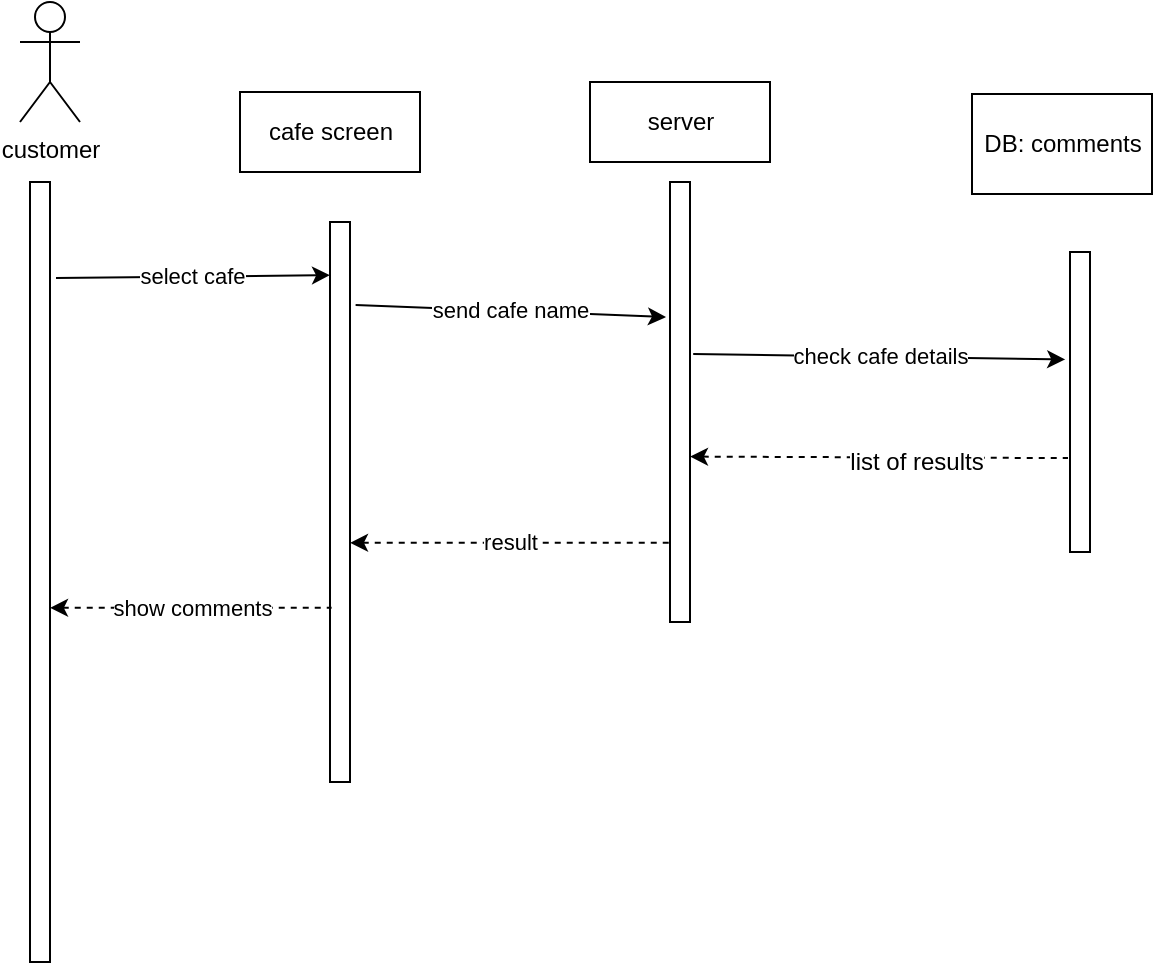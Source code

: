 <mxfile version="12.3.9" type="device" pages="1"><diagram id="jAKC-QfGE3mOtPJCJ1kk" name="Page-1"><mxGraphModel dx="1038" dy="531" grid="1" gridSize="10" guides="1" tooltips="1" connect="1" arrows="1" fold="1" page="1" pageScale="1" pageWidth="850" pageHeight="1100" math="0" shadow="0"><root><mxCell id="0"/><mxCell id="1" parent="0"/><mxCell id="w280nWniI3oiDenNcKjR-1" value="customer" style="shape=umlActor;verticalLabelPosition=bottom;labelBackgroundColor=#ffffff;verticalAlign=top;html=1;outlineConnect=0;" vertex="1" parent="1"><mxGeometry x="55" y="260" width="30" height="60" as="geometry"/></mxCell><mxCell id="w280nWniI3oiDenNcKjR-2" value="" style="html=1;points=[];perimeter=orthogonalPerimeter;" vertex="1" parent="1"><mxGeometry x="60" y="350" width="10" height="390" as="geometry"/></mxCell><mxCell id="w280nWniI3oiDenNcKjR-3" value="" style="html=1;points=[];perimeter=orthogonalPerimeter;" vertex="1" parent="1"><mxGeometry x="210" y="370" width="10" height="280" as="geometry"/></mxCell><mxCell id="w280nWniI3oiDenNcKjR-4" value="cafe screen" style="html=1;" vertex="1" parent="1"><mxGeometry x="165" y="305" width="90" height="40" as="geometry"/></mxCell><mxCell id="w280nWniI3oiDenNcKjR-5" value="" style="html=1;points=[];perimeter=orthogonalPerimeter;" vertex="1" parent="1"><mxGeometry x="380" y="350" width="10" height="220" as="geometry"/></mxCell><mxCell id="w280nWniI3oiDenNcKjR-6" value="server" style="html=1;" vertex="1" parent="1"><mxGeometry x="340" y="300" width="90" height="40" as="geometry"/></mxCell><mxCell id="w280nWniI3oiDenNcKjR-7" value="" style="html=1;points=[];perimeter=orthogonalPerimeter;" vertex="1" parent="1"><mxGeometry x="580" y="385" width="10" height="150" as="geometry"/></mxCell><mxCell id="w280nWniI3oiDenNcKjR-8" value="DB: comments" style="html=1;" vertex="1" parent="1"><mxGeometry x="531" y="306" width="90" height="50" as="geometry"/></mxCell><mxCell id="w280nWniI3oiDenNcKjR-9" value="select cafe" style="endArrow=classic;html=1;entryX=0;entryY=0.095;entryDx=0;entryDy=0;entryPerimeter=0;" edge="1" parent="1" target="w280nWniI3oiDenNcKjR-3"><mxGeometry width="50" height="50" relative="1" as="geometry"><mxPoint x="73" y="398" as="sourcePoint"/><mxPoint x="140" y="388" as="targetPoint"/></mxGeometry></mxCell><mxCell id="w280nWniI3oiDenNcKjR-10" value="send cafe name" style="endArrow=classic;html=1;exitX=1.28;exitY=0.148;exitDx=0;exitDy=0;exitPerimeter=0;entryX=-0.2;entryY=0.307;entryDx=0;entryDy=0;entryPerimeter=0;" edge="1" parent="1" source="w280nWniI3oiDenNcKjR-3" target="w280nWniI3oiDenNcKjR-5"><mxGeometry width="50" height="50" relative="1" as="geometry"><mxPoint x="245" y="430" as="sourcePoint"/><mxPoint x="317" y="420" as="targetPoint"/></mxGeometry></mxCell><mxCell id="w280nWniI3oiDenNcKjR-11" value="check cafe details" style="endArrow=classic;html=1;exitX=1.16;exitY=0.391;exitDx=0;exitDy=0;exitPerimeter=0;entryX=-0.24;entryY=0.358;entryDx=0;entryDy=0;entryPerimeter=0;" edge="1" parent="1" source="w280nWniI3oiDenNcKjR-5" target="w280nWniI3oiDenNcKjR-7"><mxGeometry width="50" height="50" relative="1" as="geometry"><mxPoint x="410" y="480" as="sourcePoint"/><mxPoint x="460" y="430" as="targetPoint"/></mxGeometry></mxCell><mxCell id="w280nWniI3oiDenNcKjR-12" value="" style="endArrow=none;dashed=1;html=1;startArrow=classic;startFill=1;exitX=1;exitY=0.624;exitDx=0;exitDy=0;exitPerimeter=0;entryX=-0.1;entryY=0.687;entryDx=0;entryDy=0;entryPerimeter=0;" edge="1" parent="1" source="w280nWniI3oiDenNcKjR-5" target="w280nWniI3oiDenNcKjR-7"><mxGeometry width="50" height="50" relative="1" as="geometry"><mxPoint x="390" y="595" as="sourcePoint"/><mxPoint x="472" y="487" as="targetPoint"/></mxGeometry></mxCell><mxCell id="w280nWniI3oiDenNcKjR-13" value="list of results" style="text;html=1;align=center;verticalAlign=middle;resizable=0;points=[];;labelBackgroundColor=#ffffff;" vertex="1" connectable="0" parent="w280nWniI3oiDenNcKjR-12"><mxGeometry x="0.195" y="-2" relative="1" as="geometry"><mxPoint as="offset"/></mxGeometry></mxCell><mxCell id="w280nWniI3oiDenNcKjR-14" value="result" style="endArrow=none;dashed=1;html=1;startArrow=classic;startFill=1;entryX=-0.04;entryY=0.82;entryDx=0;entryDy=0;entryPerimeter=0;" edge="1" parent="1" source="w280nWniI3oiDenNcKjR-3" target="w280nWniI3oiDenNcKjR-5"><mxGeometry width="50" height="50" relative="1" as="geometry"><mxPoint x="260" y="590" as="sourcePoint"/><mxPoint x="310" y="540" as="targetPoint"/></mxGeometry></mxCell><mxCell id="w280nWniI3oiDenNcKjR-15" value="show comments" style="endArrow=none;dashed=1;html=1;startArrow=classic;startFill=1;entryX=0.08;entryY=0.689;entryDx=0;entryDy=0;entryPerimeter=0;" edge="1" parent="1" source="w280nWniI3oiDenNcKjR-2" target="w280nWniI3oiDenNcKjR-3"><mxGeometry width="50" height="50" relative="1" as="geometry"><mxPoint x="140" y="670" as="sourcePoint"/><mxPoint x="200" y="640" as="targetPoint"/></mxGeometry></mxCell></root></mxGraphModel></diagram></mxfile>